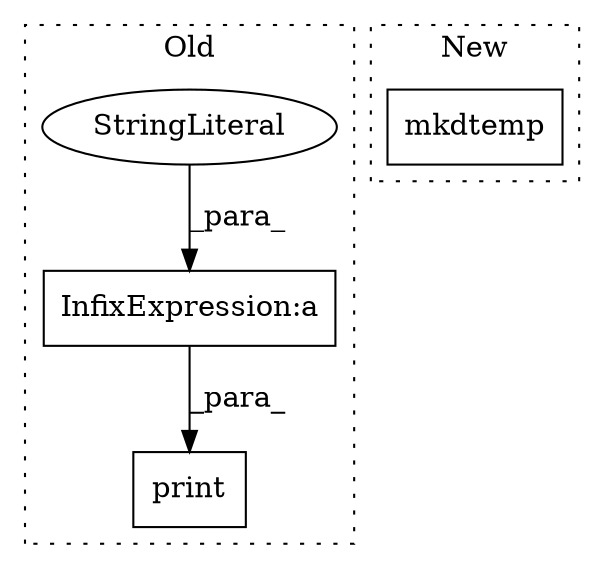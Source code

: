 digraph G {
subgraph cluster0 {
1 [label="print" a="32" s="6120,6243" l="6,1" shape="box"];
3 [label="InfixExpression:a" a="27" s="6168" l="10" shape="box"];
4 [label="StringLiteral" a="45" s="6157" l="11" shape="ellipse"];
label = "Old";
style="dotted";
}
subgraph cluster1 {
2 [label="mkdtemp" a="32" s="6051" l="9" shape="box"];
label = "New";
style="dotted";
}
3 -> 1 [label="_para_"];
4 -> 3 [label="_para_"];
}